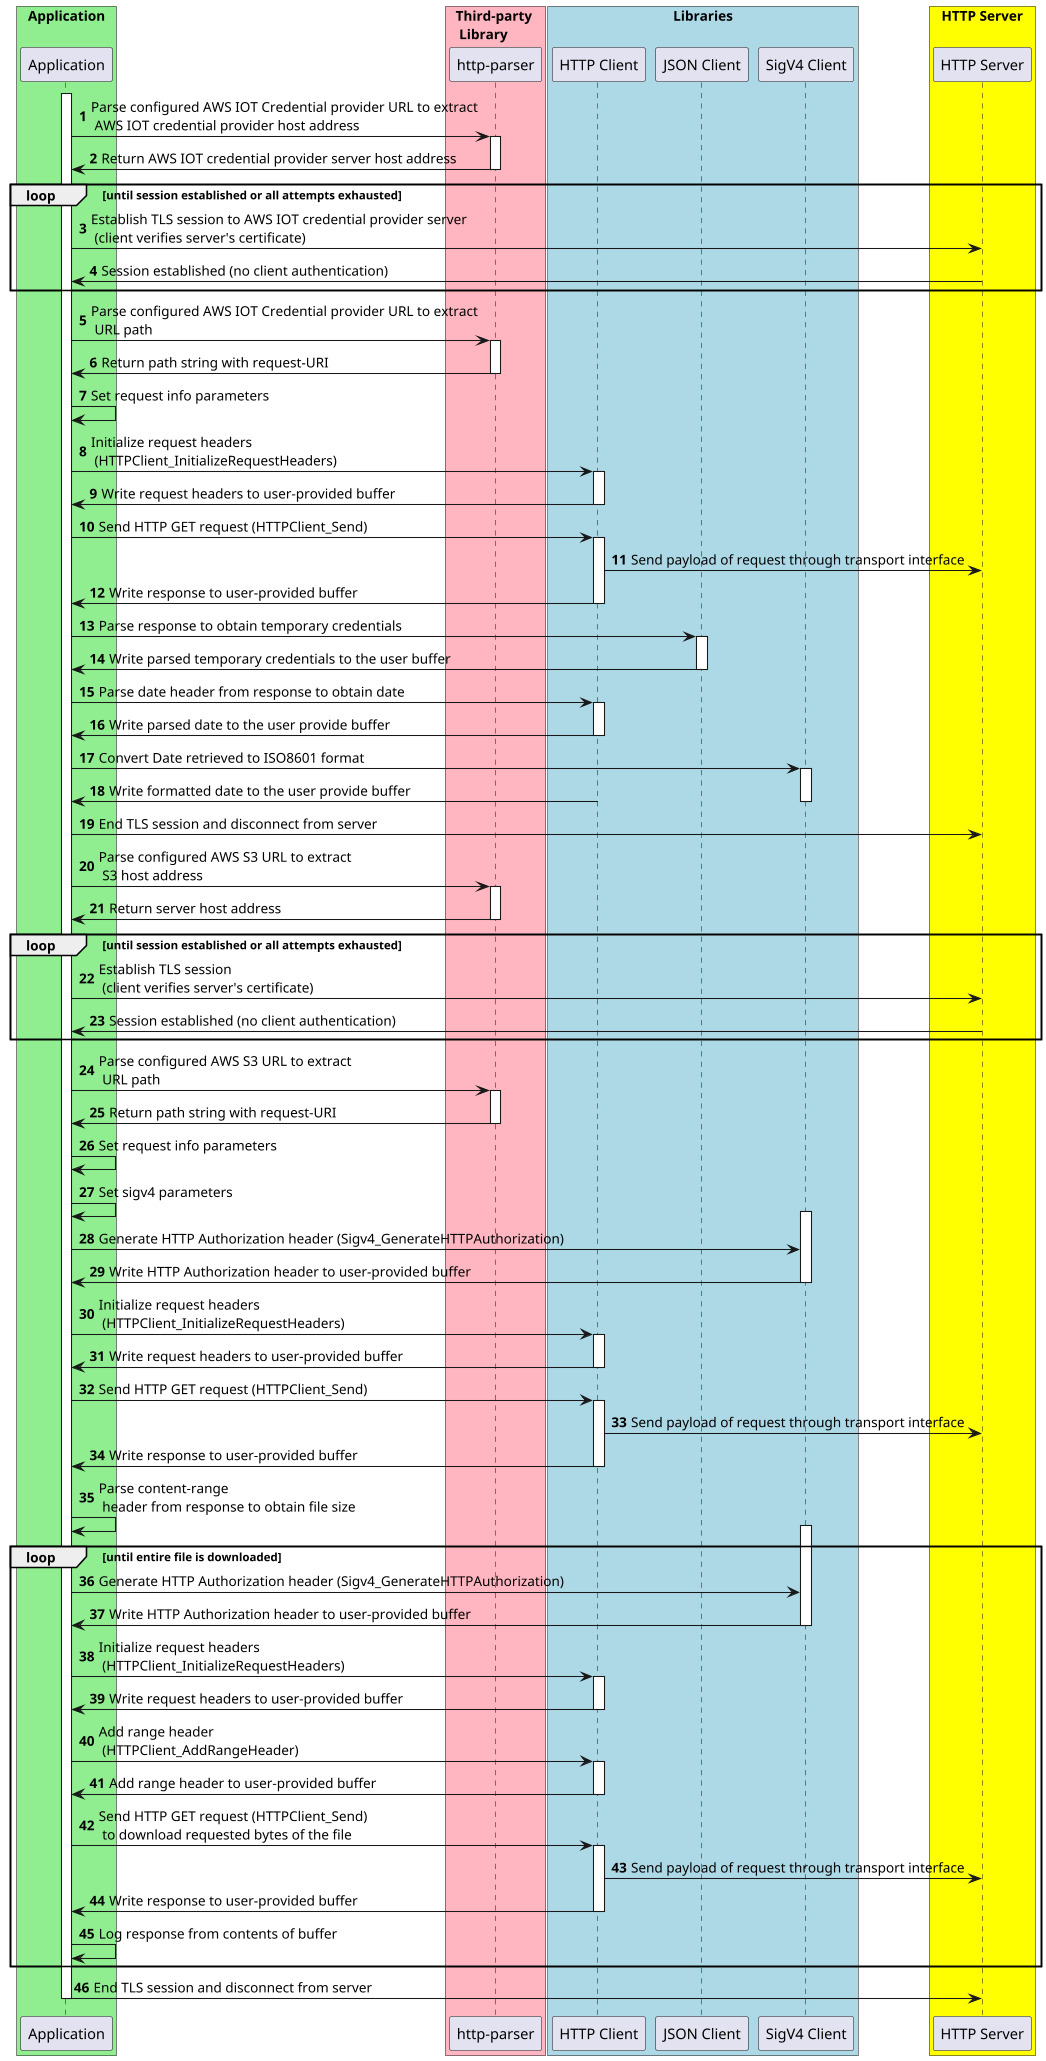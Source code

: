 @startuml
skinparam dpi 100
skinparam classFontSize 8
skinparam classFontName Helvetica
autonumber

box "Application" #LightGreen
    participant "Application" as application
end box

box "Third-party \n Library" #LightPink
    participant "http-parser" as parser
end box

box "Libraries" #LightBlue
    participant "HTTP Client" as http
    participant "JSON Client" as json
    participant "SigV4 Client" as sigv4
end box

box "HTTP Server" #Yellow
    participant "HTTP Server" as server
end box

activate application

application -> parser : Parse configured AWS IOT Credential provider URL to extract\n AWS IOT credential provider host address
activate parser
parser -> application : Return AWS IOT credential provider server host address
deactivate parser

loop until session established or all attempts exhausted
application -> server : Establish TLS session to AWS IOT credential provider server\n (client verifies server's certificate)
server -> application : Session established (no client authentication)
end

application -> parser : Parse configured AWS IOT Credential provider URL to extract\n URL path
activate parser
parser -> application : Return path string with request-URI
deactivate parser

application -> application: Set request info parameters
application -> http: Initialize request headers\n (HTTPClient_InitializeRequestHeaders)
activate http
http -> application : Write request headers to user-provided buffer
deactivate http

application -> http : Send HTTP GET request (HTTPClient_Send)
activate http
http -> server: Send payload of request through transport interface
http -> application : Write response to user-provided buffer
deactivate http

application -> json: Parse response to obtain temporary credentials
activate json
json-> application  : Write parsed temporary credentials to the user buffer
deactivate json

application -> http: Parse date header from response to obtain date
activate http
http -> application : Write parsed date to the user provide buffer
deactivate http

application -> sigv4: Convert Date retrieved to ISO8601 format
activate sigv4
http -> application : Write formatted date to the user provide buffer
deactivate sigv4

application -> server: End TLS session and disconnect from server

application -> parser : Parse configured AWS S3 URL to extract\n S3 host address
activate parser
parser -> application : Return server host address
deactivate parser

loop until session established or all attempts exhausted
application -> server : Establish TLS session\n (client verifies server's certificate)
server -> application : Session established (no client authentication)
end

application -> parser : Parse configured AWS S3 URL to extract\n URL path
activate parser
parser -> application : Return path string with request-URI
deactivate parser

application -> application: Set request info parameters
application -> application: Set sigv4 parameters
activate sigv4
application -> sigv4: Generate HTTP Authorization header (Sigv4_GenerateHTTPAuthorization)
sigv4 -> application : Write HTTP Authorization header to user-provided buffer
deactivate sigv4
application -> http: Initialize request headers\n (HTTPClient_InitializeRequestHeaders)
activate http
http -> application : Write request headers to user-provided buffer
deactivate http

application -> http : Send HTTP GET request (HTTPClient_Send)
activate http
http -> server: Send payload of request through transport interface
http -> application : Write response to user-provided buffer
deactivate http
application -> application: Parse content-range\n header from response to obtain file size

loop until entire file is downloaded
activate sigv4
application -> sigv4: Generate HTTP Authorization header (Sigv4_GenerateHTTPAuthorization)
sigv4 -> application : Write HTTP Authorization header to user-provided buffer
deactivate sigv4
application -> http: Initialize request headers\n (HTTPClient_InitializeRequestHeaders)
activate http
http -> application : Write request headers to user-provided buffer
deactivate http
application -> http: Add range header\n (HTTPClient_AddRangeHeader)
activate http
http -> application : Add range header to user-provided buffer
deactivate http
application -> http : Send HTTP GET request (HTTPClient_Send)\n to download requested bytes of the file
activate http
http -> server: Send payload of request through transport interface
http -> application : Write response to user-provided buffer
deactivate http
application -> application: Log response from contents of buffer
end

application -> server: End TLS session and disconnect from server

deactivate application
@enduml

